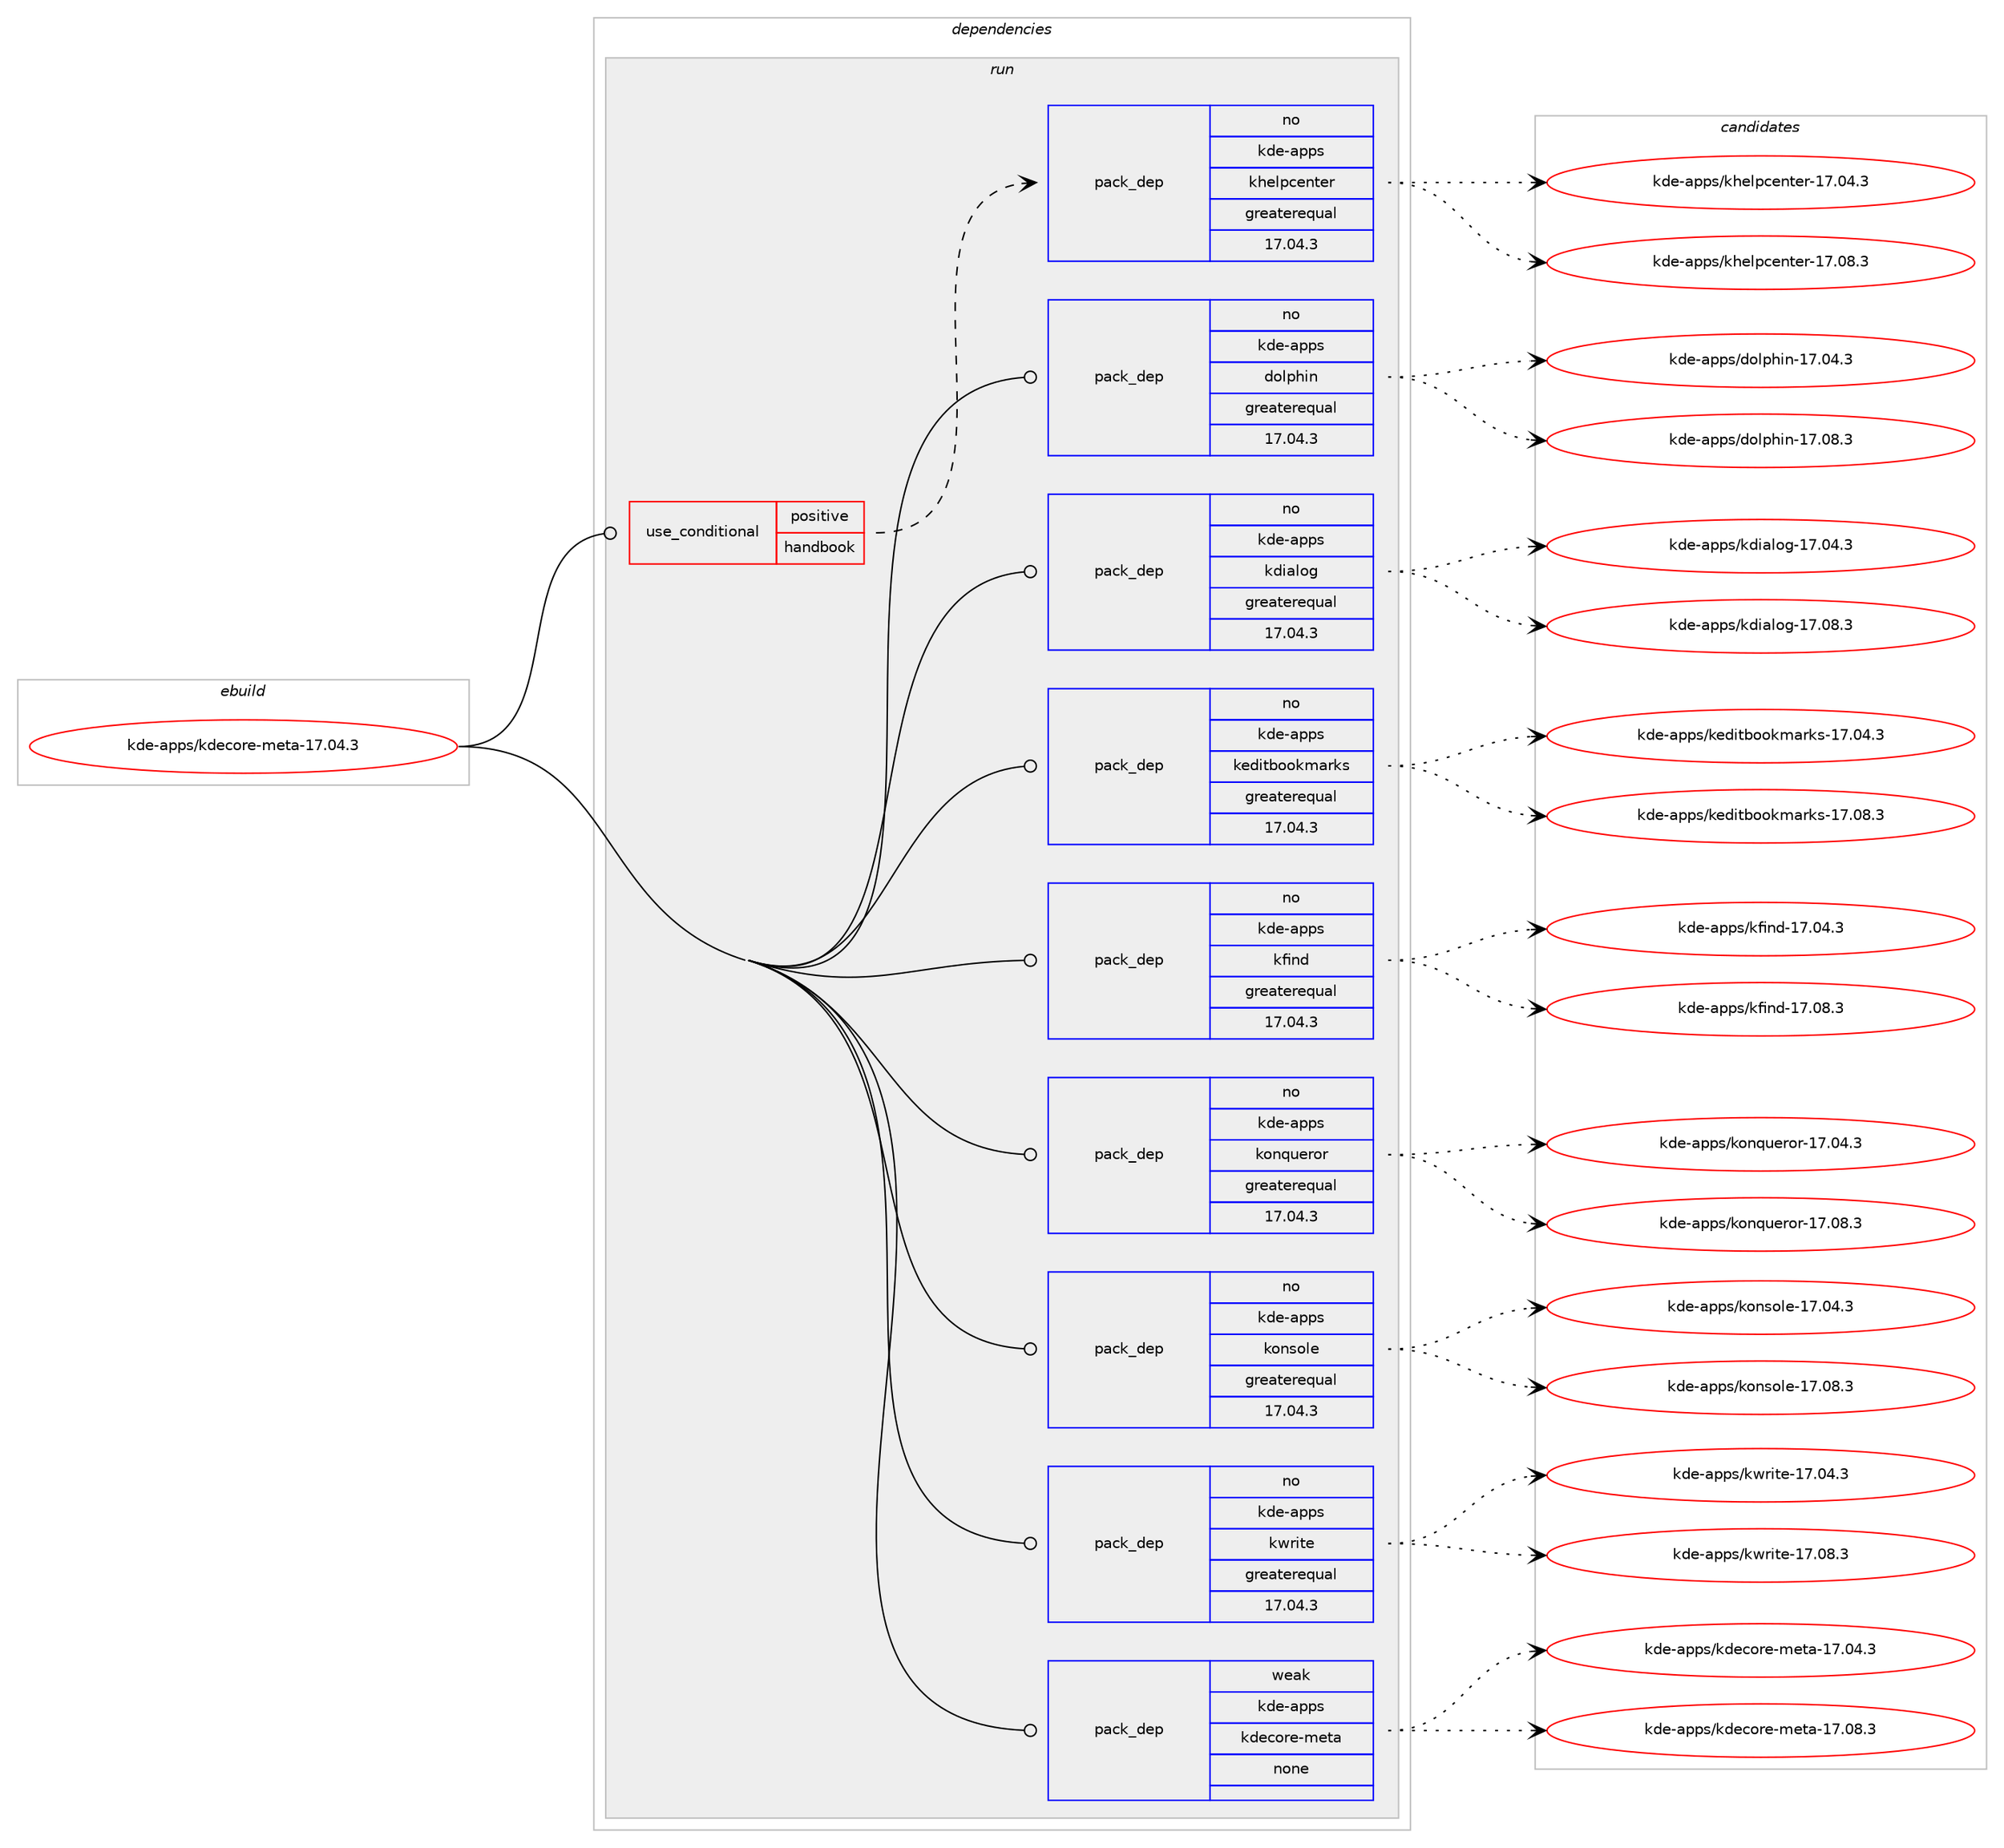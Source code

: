 digraph prolog {

# *************
# Graph options
# *************

newrank=true;
concentrate=true;
compound=true;
graph [rankdir=LR,fontname=Helvetica,fontsize=10,ranksep=1.5];#, ranksep=2.5, nodesep=0.2];
edge  [arrowhead=vee];
node  [fontname=Helvetica,fontsize=10];

# **********
# The ebuild
# **********

subgraph cluster_leftcol {
color=gray;
rank=same;
label=<<i>ebuild</i>>;
id [label="kde-apps/kdecore-meta-17.04.3", color=red, width=4, href="../kde-apps/kdecore-meta-17.04.3.svg"];
}

# ****************
# The dependencies
# ****************

subgraph cluster_midcol {
color=gray;
label=<<i>dependencies</i>>;
subgraph cluster_compile {
fillcolor="#eeeeee";
style=filled;
label=<<i>compile</i>>;
}
subgraph cluster_compileandrun {
fillcolor="#eeeeee";
style=filled;
label=<<i>compile and run</i>>;
}
subgraph cluster_run {
fillcolor="#eeeeee";
style=filled;
label=<<i>run</i>>;
subgraph cond82657 {
dependency318110 [label=<<TABLE BORDER="0" CELLBORDER="1" CELLSPACING="0" CELLPADDING="4"><TR><TD ROWSPAN="3" CELLPADDING="10">use_conditional</TD></TR><TR><TD>positive</TD></TR><TR><TD>handbook</TD></TR></TABLE>>, shape=none, color=red];
subgraph pack230460 {
dependency318111 [label=<<TABLE BORDER="0" CELLBORDER="1" CELLSPACING="0" CELLPADDING="4" WIDTH="220"><TR><TD ROWSPAN="6" CELLPADDING="30">pack_dep</TD></TR><TR><TD WIDTH="110">no</TD></TR><TR><TD>kde-apps</TD></TR><TR><TD>khelpcenter</TD></TR><TR><TD>greaterequal</TD></TR><TR><TD>17.04.3</TD></TR></TABLE>>, shape=none, color=blue];
}
dependency318110:e -> dependency318111:w [weight=20,style="dashed",arrowhead="vee"];
}
id:e -> dependency318110:w [weight=20,style="solid",arrowhead="odot"];
subgraph pack230461 {
dependency318112 [label=<<TABLE BORDER="0" CELLBORDER="1" CELLSPACING="0" CELLPADDING="4" WIDTH="220"><TR><TD ROWSPAN="6" CELLPADDING="30">pack_dep</TD></TR><TR><TD WIDTH="110">no</TD></TR><TR><TD>kde-apps</TD></TR><TR><TD>dolphin</TD></TR><TR><TD>greaterequal</TD></TR><TR><TD>17.04.3</TD></TR></TABLE>>, shape=none, color=blue];
}
id:e -> dependency318112:w [weight=20,style="solid",arrowhead="odot"];
subgraph pack230462 {
dependency318113 [label=<<TABLE BORDER="0" CELLBORDER="1" CELLSPACING="0" CELLPADDING="4" WIDTH="220"><TR><TD ROWSPAN="6" CELLPADDING="30">pack_dep</TD></TR><TR><TD WIDTH="110">no</TD></TR><TR><TD>kde-apps</TD></TR><TR><TD>kdialog</TD></TR><TR><TD>greaterequal</TD></TR><TR><TD>17.04.3</TD></TR></TABLE>>, shape=none, color=blue];
}
id:e -> dependency318113:w [weight=20,style="solid",arrowhead="odot"];
subgraph pack230463 {
dependency318114 [label=<<TABLE BORDER="0" CELLBORDER="1" CELLSPACING="0" CELLPADDING="4" WIDTH="220"><TR><TD ROWSPAN="6" CELLPADDING="30">pack_dep</TD></TR><TR><TD WIDTH="110">no</TD></TR><TR><TD>kde-apps</TD></TR><TR><TD>keditbookmarks</TD></TR><TR><TD>greaterequal</TD></TR><TR><TD>17.04.3</TD></TR></TABLE>>, shape=none, color=blue];
}
id:e -> dependency318114:w [weight=20,style="solid",arrowhead="odot"];
subgraph pack230464 {
dependency318115 [label=<<TABLE BORDER="0" CELLBORDER="1" CELLSPACING="0" CELLPADDING="4" WIDTH="220"><TR><TD ROWSPAN="6" CELLPADDING="30">pack_dep</TD></TR><TR><TD WIDTH="110">no</TD></TR><TR><TD>kde-apps</TD></TR><TR><TD>kfind</TD></TR><TR><TD>greaterequal</TD></TR><TR><TD>17.04.3</TD></TR></TABLE>>, shape=none, color=blue];
}
id:e -> dependency318115:w [weight=20,style="solid",arrowhead="odot"];
subgraph pack230465 {
dependency318116 [label=<<TABLE BORDER="0" CELLBORDER="1" CELLSPACING="0" CELLPADDING="4" WIDTH="220"><TR><TD ROWSPAN="6" CELLPADDING="30">pack_dep</TD></TR><TR><TD WIDTH="110">no</TD></TR><TR><TD>kde-apps</TD></TR><TR><TD>konqueror</TD></TR><TR><TD>greaterequal</TD></TR><TR><TD>17.04.3</TD></TR></TABLE>>, shape=none, color=blue];
}
id:e -> dependency318116:w [weight=20,style="solid",arrowhead="odot"];
subgraph pack230466 {
dependency318117 [label=<<TABLE BORDER="0" CELLBORDER="1" CELLSPACING="0" CELLPADDING="4" WIDTH="220"><TR><TD ROWSPAN="6" CELLPADDING="30">pack_dep</TD></TR><TR><TD WIDTH="110">no</TD></TR><TR><TD>kde-apps</TD></TR><TR><TD>konsole</TD></TR><TR><TD>greaterequal</TD></TR><TR><TD>17.04.3</TD></TR></TABLE>>, shape=none, color=blue];
}
id:e -> dependency318117:w [weight=20,style="solid",arrowhead="odot"];
subgraph pack230467 {
dependency318118 [label=<<TABLE BORDER="0" CELLBORDER="1" CELLSPACING="0" CELLPADDING="4" WIDTH="220"><TR><TD ROWSPAN="6" CELLPADDING="30">pack_dep</TD></TR><TR><TD WIDTH="110">no</TD></TR><TR><TD>kde-apps</TD></TR><TR><TD>kwrite</TD></TR><TR><TD>greaterequal</TD></TR><TR><TD>17.04.3</TD></TR></TABLE>>, shape=none, color=blue];
}
id:e -> dependency318118:w [weight=20,style="solid",arrowhead="odot"];
subgraph pack230468 {
dependency318119 [label=<<TABLE BORDER="0" CELLBORDER="1" CELLSPACING="0" CELLPADDING="4" WIDTH="220"><TR><TD ROWSPAN="6" CELLPADDING="30">pack_dep</TD></TR><TR><TD WIDTH="110">weak</TD></TR><TR><TD>kde-apps</TD></TR><TR><TD>kdecore-meta</TD></TR><TR><TD>none</TD></TR><TR><TD></TD></TR></TABLE>>, shape=none, color=blue];
}
id:e -> dependency318119:w [weight=20,style="solid",arrowhead="odot"];
}
}

# **************
# The candidates
# **************

subgraph cluster_choices {
rank=same;
color=gray;
label=<<i>candidates</i>>;

subgraph choice230460 {
color=black;
nodesep=1;
choice107100101459711211211547107104101108112991011101161011144549554648524651 [label="kde-apps/khelpcenter-17.04.3", color=red, width=4,href="../kde-apps/khelpcenter-17.04.3.svg"];
choice107100101459711211211547107104101108112991011101161011144549554648564651 [label="kde-apps/khelpcenter-17.08.3", color=red, width=4,href="../kde-apps/khelpcenter-17.08.3.svg"];
dependency318111:e -> choice107100101459711211211547107104101108112991011101161011144549554648524651:w [style=dotted,weight="100"];
dependency318111:e -> choice107100101459711211211547107104101108112991011101161011144549554648564651:w [style=dotted,weight="100"];
}
subgraph choice230461 {
color=black;
nodesep=1;
choice1071001014597112112115471001111081121041051104549554648524651 [label="kde-apps/dolphin-17.04.3", color=red, width=4,href="../kde-apps/dolphin-17.04.3.svg"];
choice1071001014597112112115471001111081121041051104549554648564651 [label="kde-apps/dolphin-17.08.3", color=red, width=4,href="../kde-apps/dolphin-17.08.3.svg"];
dependency318112:e -> choice1071001014597112112115471001111081121041051104549554648524651:w [style=dotted,weight="100"];
dependency318112:e -> choice1071001014597112112115471001111081121041051104549554648564651:w [style=dotted,weight="100"];
}
subgraph choice230462 {
color=black;
nodesep=1;
choice107100101459711211211547107100105971081111034549554648524651 [label="kde-apps/kdialog-17.04.3", color=red, width=4,href="../kde-apps/kdialog-17.04.3.svg"];
choice107100101459711211211547107100105971081111034549554648564651 [label="kde-apps/kdialog-17.08.3", color=red, width=4,href="../kde-apps/kdialog-17.08.3.svg"];
dependency318113:e -> choice107100101459711211211547107100105971081111034549554648524651:w [style=dotted,weight="100"];
dependency318113:e -> choice107100101459711211211547107100105971081111034549554648564651:w [style=dotted,weight="100"];
}
subgraph choice230463 {
color=black;
nodesep=1;
choice10710010145971121121154710710110010511698111111107109971141071154549554648524651 [label="kde-apps/keditbookmarks-17.04.3", color=red, width=4,href="../kde-apps/keditbookmarks-17.04.3.svg"];
choice10710010145971121121154710710110010511698111111107109971141071154549554648564651 [label="kde-apps/keditbookmarks-17.08.3", color=red, width=4,href="../kde-apps/keditbookmarks-17.08.3.svg"];
dependency318114:e -> choice10710010145971121121154710710110010511698111111107109971141071154549554648524651:w [style=dotted,weight="100"];
dependency318114:e -> choice10710010145971121121154710710110010511698111111107109971141071154549554648564651:w [style=dotted,weight="100"];
}
subgraph choice230464 {
color=black;
nodesep=1;
choice1071001014597112112115471071021051101004549554648524651 [label="kde-apps/kfind-17.04.3", color=red, width=4,href="../kde-apps/kfind-17.04.3.svg"];
choice1071001014597112112115471071021051101004549554648564651 [label="kde-apps/kfind-17.08.3", color=red, width=4,href="../kde-apps/kfind-17.08.3.svg"];
dependency318115:e -> choice1071001014597112112115471071021051101004549554648524651:w [style=dotted,weight="100"];
dependency318115:e -> choice1071001014597112112115471071021051101004549554648564651:w [style=dotted,weight="100"];
}
subgraph choice230465 {
color=black;
nodesep=1;
choice1071001014597112112115471071111101131171011141111144549554648524651 [label="kde-apps/konqueror-17.04.3", color=red, width=4,href="../kde-apps/konqueror-17.04.3.svg"];
choice1071001014597112112115471071111101131171011141111144549554648564651 [label="kde-apps/konqueror-17.08.3", color=red, width=4,href="../kde-apps/konqueror-17.08.3.svg"];
dependency318116:e -> choice1071001014597112112115471071111101131171011141111144549554648524651:w [style=dotted,weight="100"];
dependency318116:e -> choice1071001014597112112115471071111101131171011141111144549554648564651:w [style=dotted,weight="100"];
}
subgraph choice230466 {
color=black;
nodesep=1;
choice1071001014597112112115471071111101151111081014549554648524651 [label="kde-apps/konsole-17.04.3", color=red, width=4,href="../kde-apps/konsole-17.04.3.svg"];
choice1071001014597112112115471071111101151111081014549554648564651 [label="kde-apps/konsole-17.08.3", color=red, width=4,href="../kde-apps/konsole-17.08.3.svg"];
dependency318117:e -> choice1071001014597112112115471071111101151111081014549554648524651:w [style=dotted,weight="100"];
dependency318117:e -> choice1071001014597112112115471071111101151111081014549554648564651:w [style=dotted,weight="100"];
}
subgraph choice230467 {
color=black;
nodesep=1;
choice1071001014597112112115471071191141051161014549554648524651 [label="kde-apps/kwrite-17.04.3", color=red, width=4,href="../kde-apps/kwrite-17.04.3.svg"];
choice1071001014597112112115471071191141051161014549554648564651 [label="kde-apps/kwrite-17.08.3", color=red, width=4,href="../kde-apps/kwrite-17.08.3.svg"];
dependency318118:e -> choice1071001014597112112115471071191141051161014549554648524651:w [style=dotted,weight="100"];
dependency318118:e -> choice1071001014597112112115471071191141051161014549554648564651:w [style=dotted,weight="100"];
}
subgraph choice230468 {
color=black;
nodesep=1;
choice1071001014597112112115471071001019911111410145109101116974549554648524651 [label="kde-apps/kdecore-meta-17.04.3", color=red, width=4,href="../kde-apps/kdecore-meta-17.04.3.svg"];
choice1071001014597112112115471071001019911111410145109101116974549554648564651 [label="kde-apps/kdecore-meta-17.08.3", color=red, width=4,href="../kde-apps/kdecore-meta-17.08.3.svg"];
dependency318119:e -> choice1071001014597112112115471071001019911111410145109101116974549554648524651:w [style=dotted,weight="100"];
dependency318119:e -> choice1071001014597112112115471071001019911111410145109101116974549554648564651:w [style=dotted,weight="100"];
}
}

}
